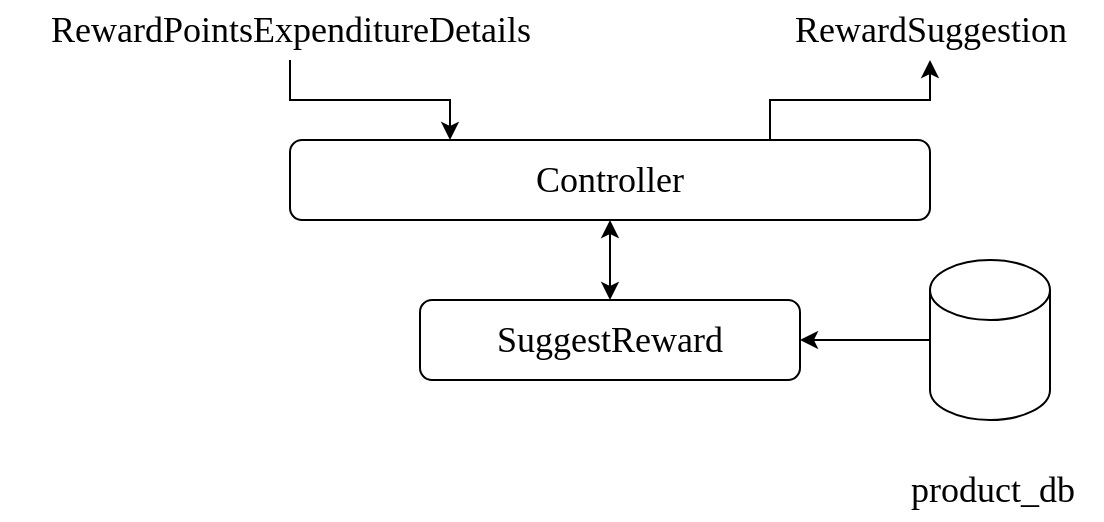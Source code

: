 <mxfile version="14.5.1" type="device"><diagram id="NBhO07vOkgu5C1bnQqVW" name="Page-1"><mxGraphModel dx="1865" dy="636" grid="1" gridSize="10" guides="1" tooltips="1" connect="1" arrows="1" fold="1" page="1" pageScale="1" pageWidth="827" pageHeight="1169" math="0" shadow="0"><root><mxCell id="0"/><mxCell id="1" parent="0"/><mxCell id="seY51n55bJ-unOZAexp8-3" style="edgeStyle=orthogonalEdgeStyle;rounded=0;orthogonalLoop=1;jettySize=auto;html=1;exitX=0.5;exitY=1;exitDx=0;exitDy=0;entryX=0.5;entryY=0;entryDx=0;entryDy=0;fontFamily=Ubuntu;fontSource=https%3A%2F%2Ffonts.googleapis.com%2Fcss%3Ffamily%3DUbuntu;fontSize=18;startArrow=classic;startFill=1;" edge="1" parent="1" source="seY51n55bJ-unOZAexp8-1" target="seY51n55bJ-unOZAexp8-2"><mxGeometry relative="1" as="geometry"/></mxCell><mxCell id="seY51n55bJ-unOZAexp8-8" style="edgeStyle=orthogonalEdgeStyle;rounded=0;orthogonalLoop=1;jettySize=auto;html=1;exitX=0.75;exitY=0;exitDx=0;exitDy=0;startArrow=none;startFill=0;fontFamily=Ubuntu;fontSource=https%3A%2F%2Ffonts.googleapis.com%2Fcss%3Ffamily%3DUbuntu;fontSize=18;" edge="1" parent="1" source="seY51n55bJ-unOZAexp8-1" target="seY51n55bJ-unOZAexp8-6"><mxGeometry relative="1" as="geometry"/></mxCell><mxCell id="seY51n55bJ-unOZAexp8-1" value="Controller" style="rounded=1;whiteSpace=wrap;html=1;fillColor=none;fontFamily=Ubuntu;fontSource=https%3A%2F%2Ffonts.googleapis.com%2Fcss%3Ffamily%3DUbuntu;fontSize=18;" vertex="1" parent="1"><mxGeometry x="120" y="120" width="320" height="40" as="geometry"/></mxCell><mxCell id="seY51n55bJ-unOZAexp8-2" value="SuggestReward" style="rounded=1;whiteSpace=wrap;html=1;fillColor=none;fontFamily=Ubuntu;fontSource=https://fonts.googleapis.com/css?family=Ubuntu;fontSize=18;" vertex="1" parent="1"><mxGeometry x="185" y="200" width="190" height="40" as="geometry"/></mxCell><mxCell id="seY51n55bJ-unOZAexp8-5" style="edgeStyle=orthogonalEdgeStyle;rounded=0;orthogonalLoop=1;jettySize=auto;html=1;entryX=0.25;entryY=0;entryDx=0;entryDy=0;startArrow=none;startFill=0;fontFamily=Ubuntu;fontSource=https%3A%2F%2Ffonts.googleapis.com%2Fcss%3Ffamily%3DUbuntu;fontSize=18;" edge="1" parent="1" source="seY51n55bJ-unOZAexp8-4" target="seY51n55bJ-unOZAexp8-1"><mxGeometry relative="1" as="geometry"/></mxCell><mxCell id="seY51n55bJ-unOZAexp8-4" value="RewardPointsExpenditureDetails" style="text;html=1;align=center;verticalAlign=middle;resizable=0;points=[];autosize=1;fontSize=18;fontFamily=Ubuntu;" vertex="1" parent="1"><mxGeometry x="-25" y="50" width="290" height="30" as="geometry"/></mxCell><mxCell id="seY51n55bJ-unOZAexp8-6" value="RewardSuggestion" style="text;html=1;align=center;verticalAlign=middle;resizable=0;points=[];autosize=1;fontSize=18;fontFamily=Ubuntu;" vertex="1" parent="1"><mxGeometry x="355" y="50" width="170" height="30" as="geometry"/></mxCell><mxCell id="seY51n55bJ-unOZAexp8-13" style="edgeStyle=orthogonalEdgeStyle;rounded=0;orthogonalLoop=1;jettySize=auto;html=1;exitX=0;exitY=0.5;exitDx=0;exitDy=0;exitPerimeter=0;entryX=1;entryY=0.5;entryDx=0;entryDy=0;startArrow=none;startFill=0;fontFamily=Ubuntu;fontSource=https%3A%2F%2Ffonts.googleapis.com%2Fcss%3Ffamily%3DUbuntu;fontSize=18;" edge="1" parent="1" source="seY51n55bJ-unOZAexp8-9" target="seY51n55bJ-unOZAexp8-2"><mxGeometry relative="1" as="geometry"/></mxCell><mxCell id="seY51n55bJ-unOZAexp8-9" value="" style="shape=cylinder3;whiteSpace=wrap;html=1;boundedLbl=1;backgroundOutline=1;size=15;fillColor=none;fontFamily=Ubuntu;fontSource=https%3A%2F%2Ffonts.googleapis.com%2Fcss%3Ffamily%3DUbuntu;fontSize=18;" vertex="1" parent="1"><mxGeometry x="440" y="180" width="60" height="80" as="geometry"/></mxCell><mxCell id="seY51n55bJ-unOZAexp8-11" value="product_db" style="text;html=1;align=center;verticalAlign=middle;resizable=0;points=[];autosize=1;fontSize=18;fontFamily=Ubuntu;" vertex="1" parent="1"><mxGeometry x="416" y="280" width="110" height="30" as="geometry"/></mxCell></root></mxGraphModel></diagram></mxfile>